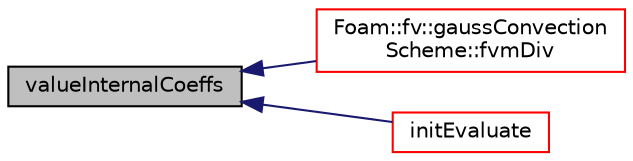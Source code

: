 digraph "valueInternalCoeffs"
{
  bgcolor="transparent";
  edge [fontname="Helvetica",fontsize="10",labelfontname="Helvetica",labelfontsize="10"];
  node [fontname="Helvetica",fontsize="10",shape=record];
  rankdir="LR";
  Node2481 [label="valueInternalCoeffs",height=0.2,width=0.4,color="black", fillcolor="grey75", style="filled", fontcolor="black"];
  Node2481 -> Node2482 [dir="back",color="midnightblue",fontsize="10",style="solid",fontname="Helvetica"];
  Node2482 [label="Foam::fv::gaussConvection\lScheme::fvmDiv",height=0.2,width=0.4,color="red",URL="$a23261.html#ad6edbed7fbf0c42fcc63dee2f3ee3bf3"];
  Node2481 -> Node2491 [dir="back",color="midnightblue",fontsize="10",style="solid",fontname="Helvetica"];
  Node2491 [label="initEvaluate",height=0.2,width=0.4,color="red",URL="$a23169.html#a61f753df7fc804b3c291d9575e062016",tooltip="Initialise the evaluation of the patch field. "];
}
